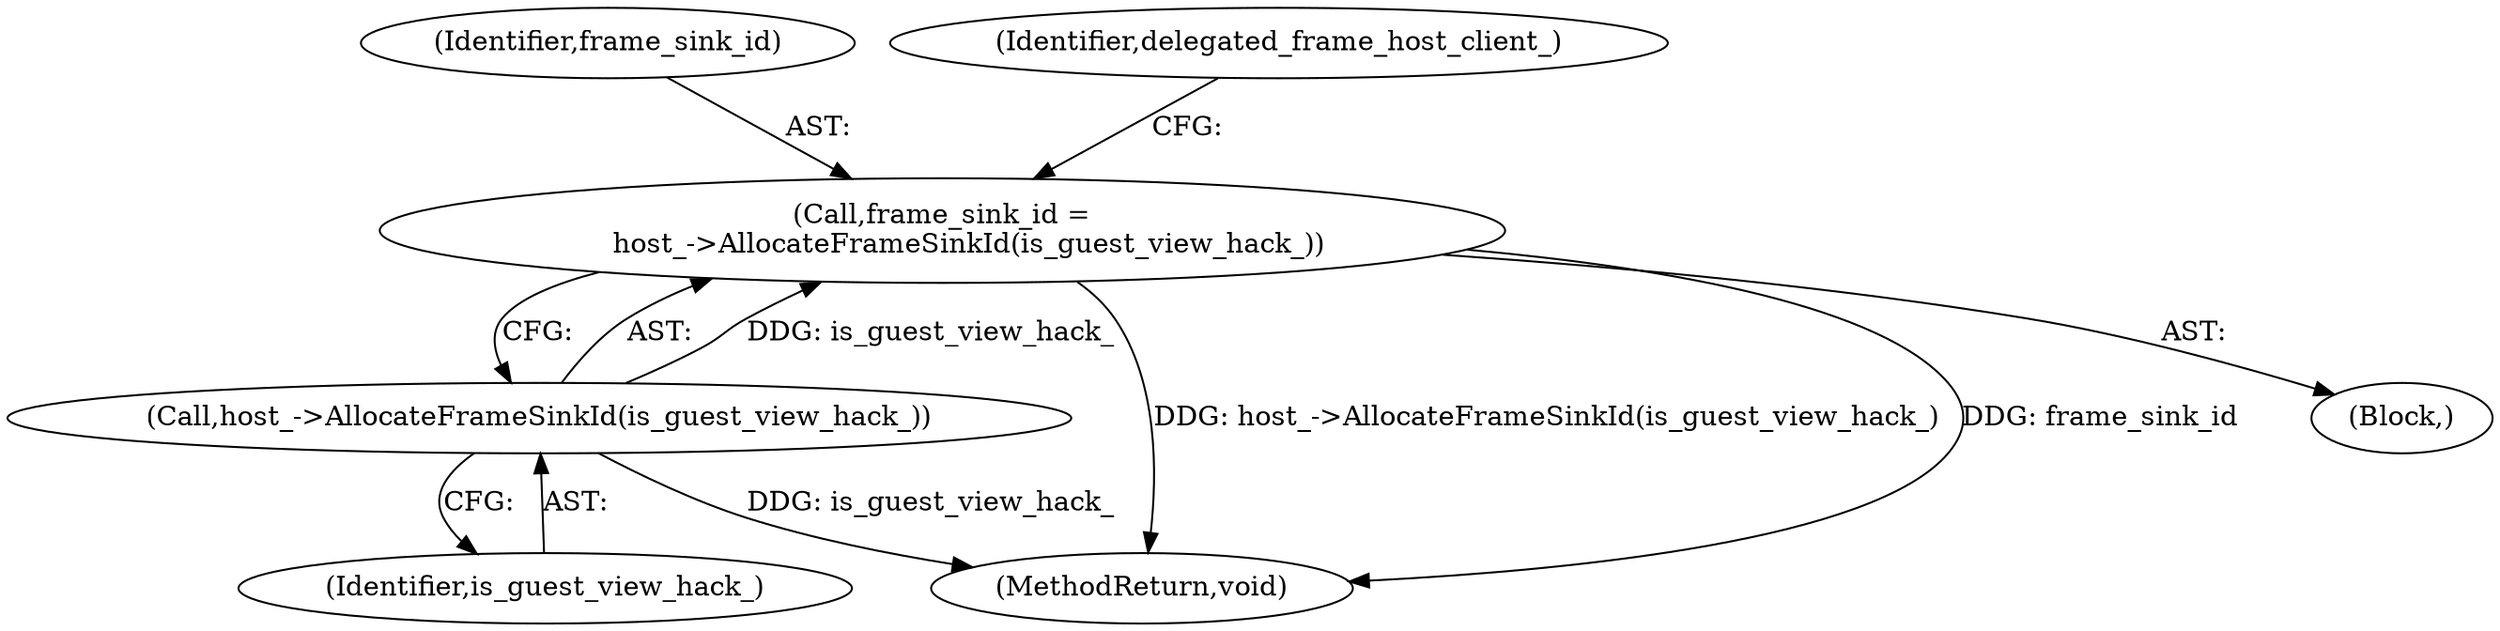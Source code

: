 digraph "1_Chrome_b399a05453d7b3e2dfdec67865fefe6953bcc59e@del" {
"1000106" [label="(Call,frame_sink_id =\n      host_->AllocateFrameSinkId(is_guest_view_hack_))"];
"1000108" [label="(Call,host_->AllocateFrameSinkId(is_guest_view_hack_))"];
"1000107" [label="(Identifier,frame_sink_id)"];
"1000106" [label="(Call,frame_sink_id =\n      host_->AllocateFrameSinkId(is_guest_view_hack_))"];
"1000144" [label="(MethodReturn,void)"];
"1000108" [label="(Call,host_->AllocateFrameSinkId(is_guest_view_hack_))"];
"1000109" [label="(Identifier,is_guest_view_hack_)"];
"1000112" [label="(Identifier,delegated_frame_host_client_)"];
"1000101" [label="(Block,)"];
"1000106" -> "1000101"  [label="AST: "];
"1000106" -> "1000108"  [label="CFG: "];
"1000107" -> "1000106"  [label="AST: "];
"1000108" -> "1000106"  [label="AST: "];
"1000112" -> "1000106"  [label="CFG: "];
"1000106" -> "1000144"  [label="DDG: host_->AllocateFrameSinkId(is_guest_view_hack_)"];
"1000106" -> "1000144"  [label="DDG: frame_sink_id"];
"1000108" -> "1000106"  [label="DDG: is_guest_view_hack_"];
"1000108" -> "1000109"  [label="CFG: "];
"1000109" -> "1000108"  [label="AST: "];
"1000108" -> "1000144"  [label="DDG: is_guest_view_hack_"];
}
